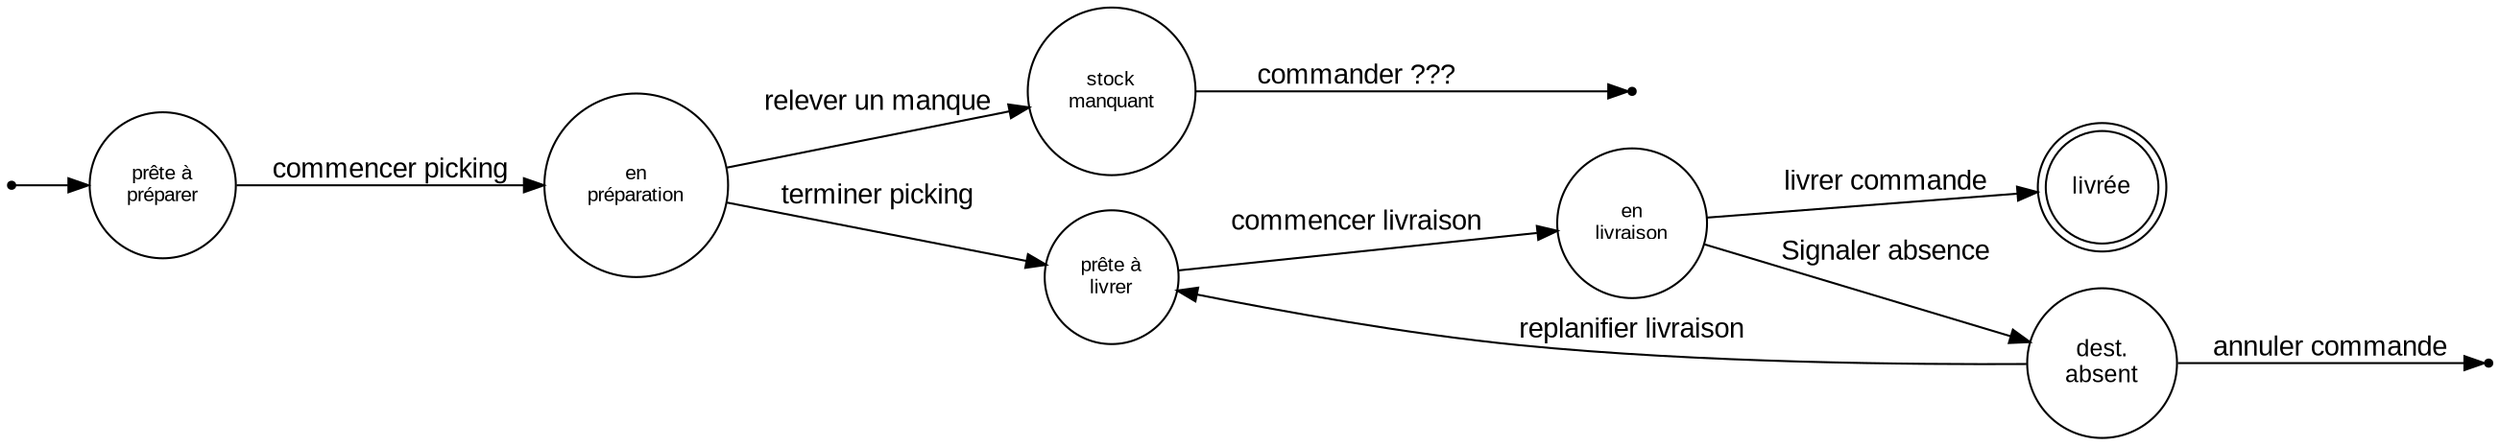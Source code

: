 
digraph finite_state_machine {
    rankdir=LR;
    graph [fontname = "arial"];
    node [fontname = "arial"];
    edge [fontname = "arial"];

    node [shape = point ] ready;
    node [shape = point ] buy;
    node [shape = point ] abort;

    node [shape = circle, label="prête à\npréparer", fontsize=10] waiting_picking;
    node [shape = circle, label="en\npréparation", fontsize=10] picking ;
    node [shape = circle, label="stock\nmanquant", fontsize=10] no_stock ;
    node [shape = circle, label="prête à\nlivrer", fontsize=10] waiting_delivery;
    node [shape = circle, label="en\nlivraison", fontsize=10] delivering ;
    node [shape = doublecircle, label="livrée", fontsize=12] done;
    node [shape = circle, label="dest.\nabsent", fontsize=12] no_one_home;

    ready -> waiting_picking;
    waiting_picking -> picking [label = "commencer picking"] ;
    picking -> waiting_delivery [label = "terminer picking"] ;
    picking -> no_stock [label = "relever un manque"] ;
    no_stock -> buy [label = "commander ???"] ;
    waiting_delivery -> delivering [label = "commencer livraison"];
    delivering -> done [label = "livrer commande"] ;
    delivering -> no_one_home [label = "Signaler absence"] ;
    no_one_home -> waiting_delivery [label = "replanifier livraison"] ;
    no_one_home -> abort [label = "annuler commande"] ;
}


